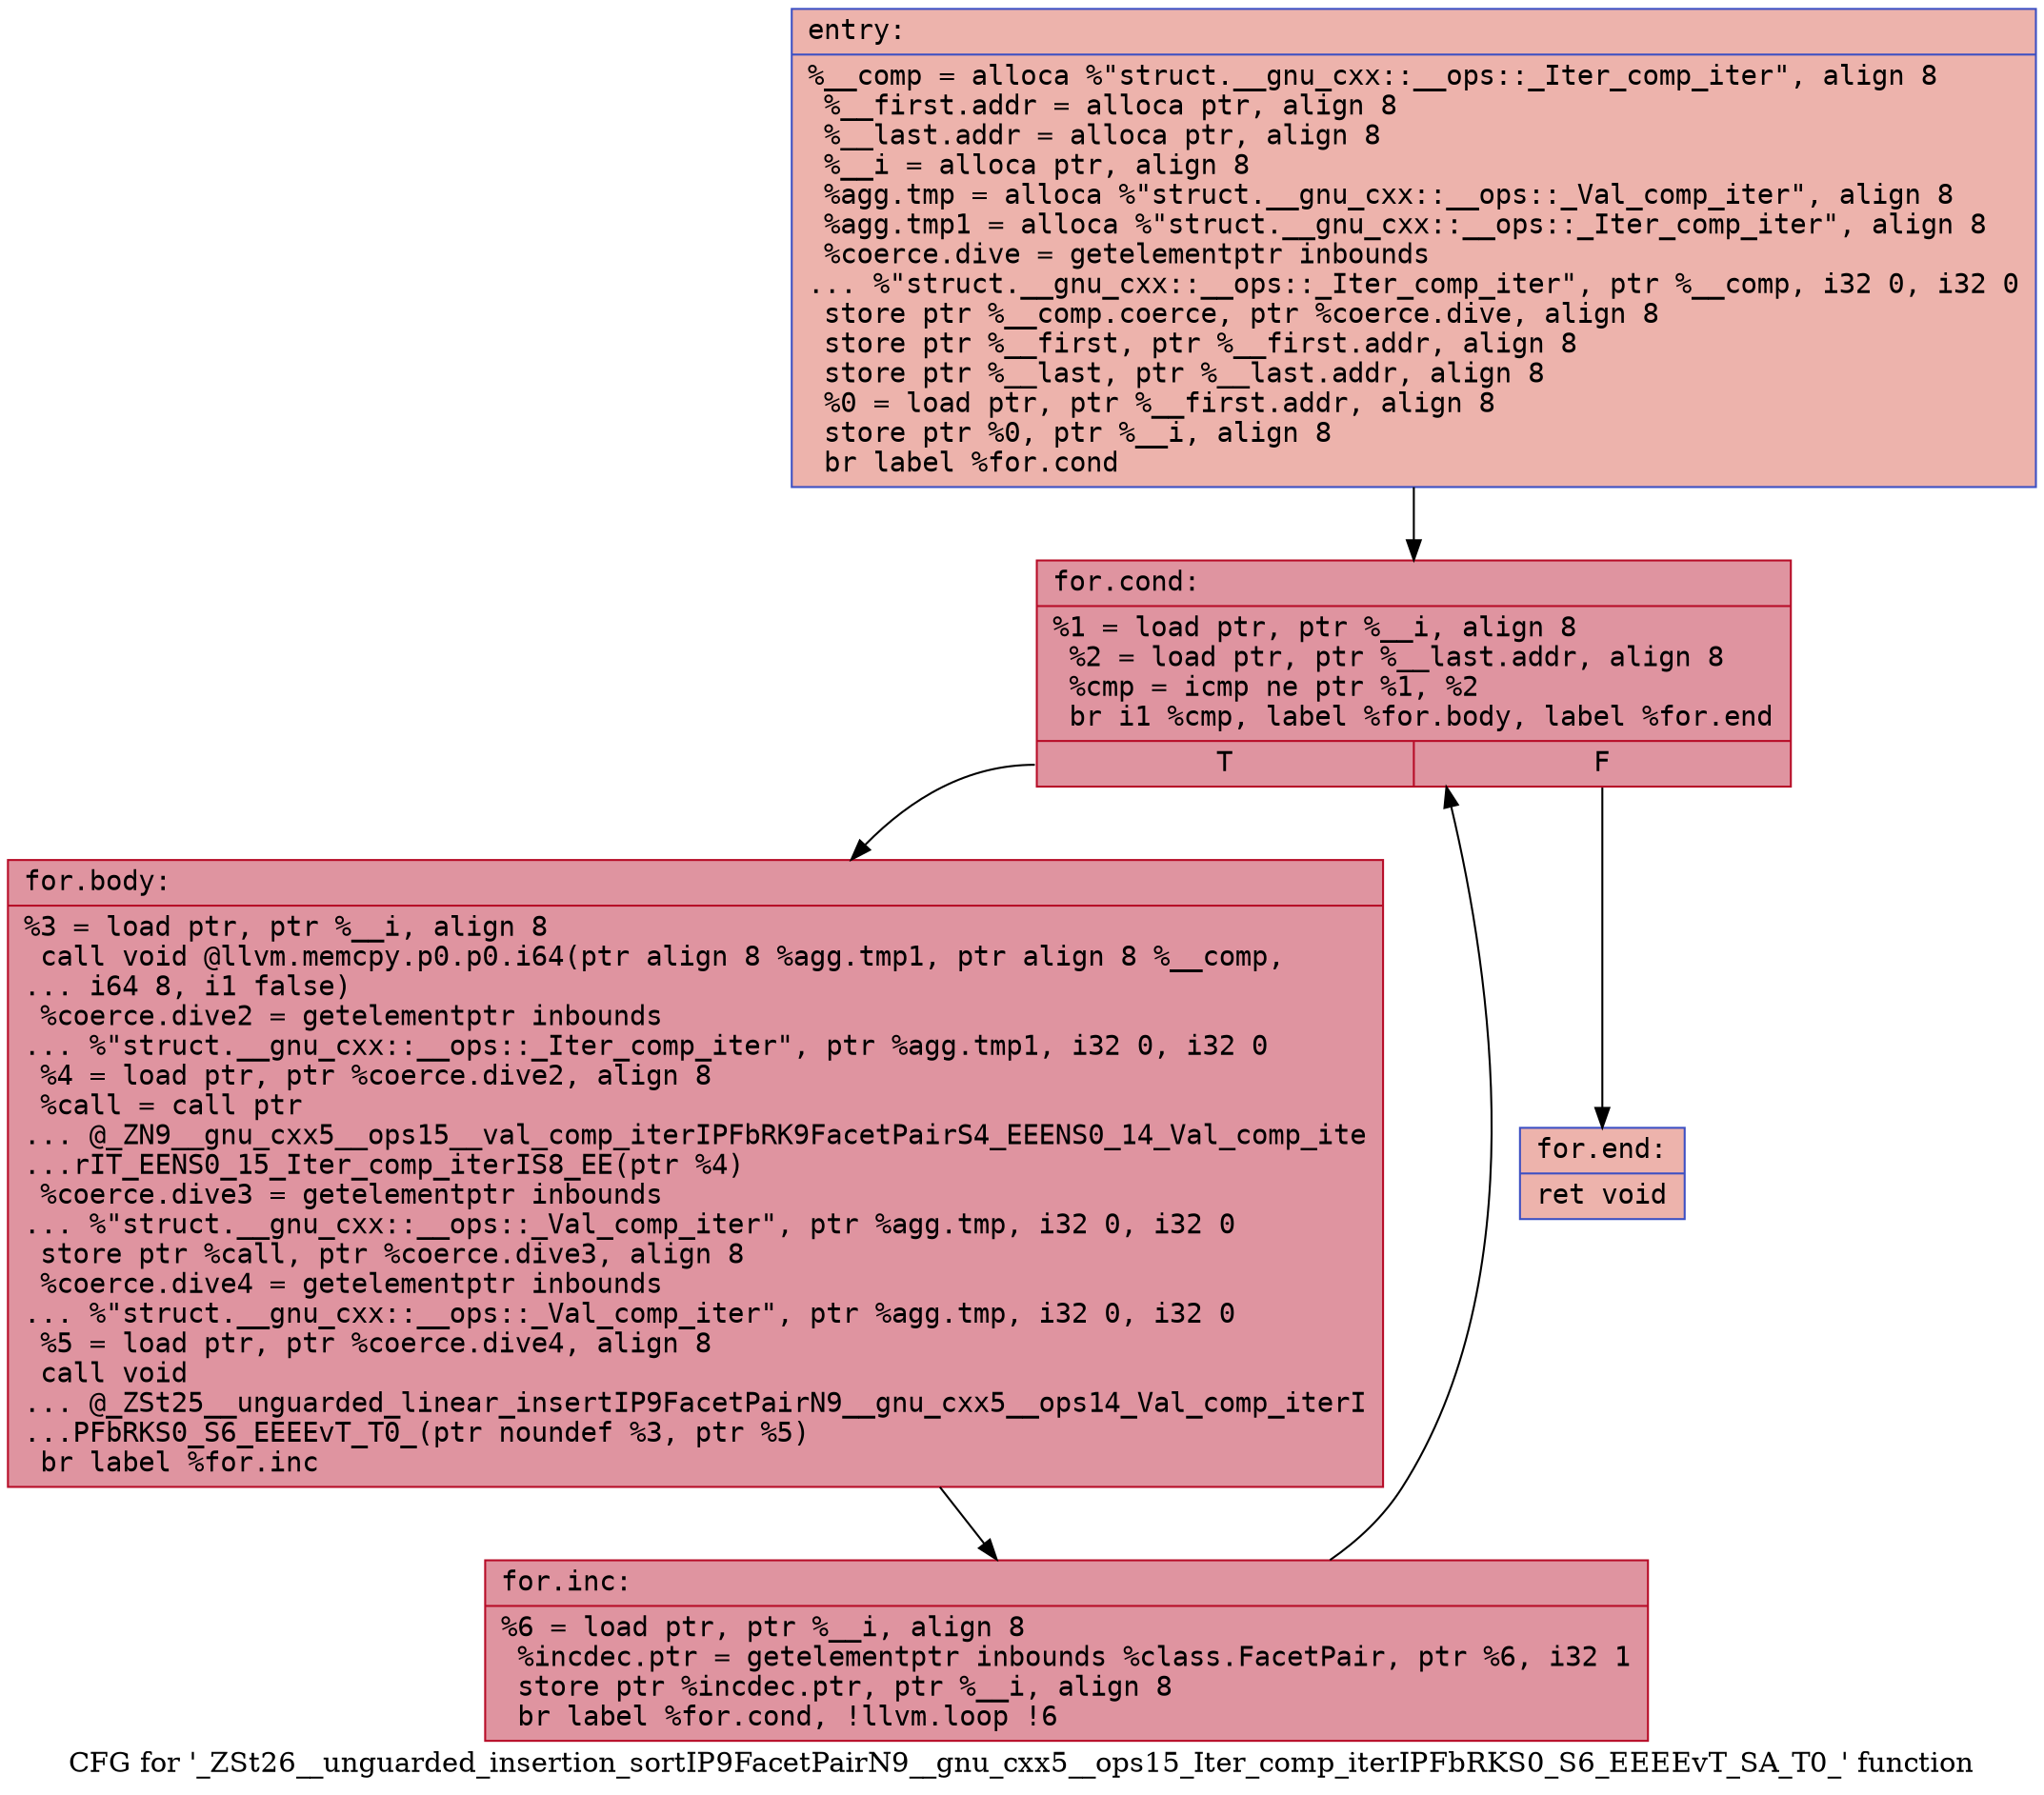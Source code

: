 digraph "CFG for '_ZSt26__unguarded_insertion_sortIP9FacetPairN9__gnu_cxx5__ops15_Iter_comp_iterIPFbRKS0_S6_EEEEvT_SA_T0_' function" {
	label="CFG for '_ZSt26__unguarded_insertion_sortIP9FacetPairN9__gnu_cxx5__ops15_Iter_comp_iterIPFbRKS0_S6_EEEEvT_SA_T0_' function";

	Node0x5606e0111940 [shape=record,color="#3d50c3ff", style=filled, fillcolor="#d6524470" fontname="Courier",label="{entry:\l|  %__comp = alloca %\"struct.__gnu_cxx::__ops::_Iter_comp_iter\", align 8\l  %__first.addr = alloca ptr, align 8\l  %__last.addr = alloca ptr, align 8\l  %__i = alloca ptr, align 8\l  %agg.tmp = alloca %\"struct.__gnu_cxx::__ops::_Val_comp_iter\", align 8\l  %agg.tmp1 = alloca %\"struct.__gnu_cxx::__ops::_Iter_comp_iter\", align 8\l  %coerce.dive = getelementptr inbounds\l... %\"struct.__gnu_cxx::__ops::_Iter_comp_iter\", ptr %__comp, i32 0, i32 0\l  store ptr %__comp.coerce, ptr %coerce.dive, align 8\l  store ptr %__first, ptr %__first.addr, align 8\l  store ptr %__last, ptr %__last.addr, align 8\l  %0 = load ptr, ptr %__first.addr, align 8\l  store ptr %0, ptr %__i, align 8\l  br label %for.cond\l}"];
	Node0x5606e0111940 -> Node0x5606e01120c0[tooltip="entry -> for.cond\nProbability 100.00%" ];
	Node0x5606e01120c0 [shape=record,color="#b70d28ff", style=filled, fillcolor="#b70d2870" fontname="Courier",label="{for.cond:\l|  %1 = load ptr, ptr %__i, align 8\l  %2 = load ptr, ptr %__last.addr, align 8\l  %cmp = icmp ne ptr %1, %2\l  br i1 %cmp, label %for.body, label %for.end\l|{<s0>T|<s1>F}}"];
	Node0x5606e01120c0:s0 -> Node0x5606e0112490[tooltip="for.cond -> for.body\nProbability 96.88%" ];
	Node0x5606e01120c0:s1 -> Node0x5606e0112510[tooltip="for.cond -> for.end\nProbability 3.12%" ];
	Node0x5606e0112490 [shape=record,color="#b70d28ff", style=filled, fillcolor="#b70d2870" fontname="Courier",label="{for.body:\l|  %3 = load ptr, ptr %__i, align 8\l  call void @llvm.memcpy.p0.p0.i64(ptr align 8 %agg.tmp1, ptr align 8 %__comp,\l... i64 8, i1 false)\l  %coerce.dive2 = getelementptr inbounds\l... %\"struct.__gnu_cxx::__ops::_Iter_comp_iter\", ptr %agg.tmp1, i32 0, i32 0\l  %4 = load ptr, ptr %coerce.dive2, align 8\l  %call = call ptr\l... @_ZN9__gnu_cxx5__ops15__val_comp_iterIPFbRK9FacetPairS4_EEENS0_14_Val_comp_ite\l...rIT_EENS0_15_Iter_comp_iterIS8_EE(ptr %4)\l  %coerce.dive3 = getelementptr inbounds\l... %\"struct.__gnu_cxx::__ops::_Val_comp_iter\", ptr %agg.tmp, i32 0, i32 0\l  store ptr %call, ptr %coerce.dive3, align 8\l  %coerce.dive4 = getelementptr inbounds\l... %\"struct.__gnu_cxx::__ops::_Val_comp_iter\", ptr %agg.tmp, i32 0, i32 0\l  %5 = load ptr, ptr %coerce.dive4, align 8\l  call void\l... @_ZSt25__unguarded_linear_insertIP9FacetPairN9__gnu_cxx5__ops14_Val_comp_iterI\l...PFbRKS0_S6_EEEEvT_T0_(ptr noundef %3, ptr %5)\l  br label %for.inc\l}"];
	Node0x5606e0112490 -> Node0x5606e0112f50[tooltip="for.body -> for.inc\nProbability 100.00%" ];
	Node0x5606e0112f50 [shape=record,color="#b70d28ff", style=filled, fillcolor="#b70d2870" fontname="Courier",label="{for.inc:\l|  %6 = load ptr, ptr %__i, align 8\l  %incdec.ptr = getelementptr inbounds %class.FacetPair, ptr %6, i32 1\l  store ptr %incdec.ptr, ptr %__i, align 8\l  br label %for.cond, !llvm.loop !6\l}"];
	Node0x5606e0112f50 -> Node0x5606e01120c0[tooltip="for.inc -> for.cond\nProbability 100.00%" ];
	Node0x5606e0112510 [shape=record,color="#3d50c3ff", style=filled, fillcolor="#d6524470" fontname="Courier",label="{for.end:\l|  ret void\l}"];
}
